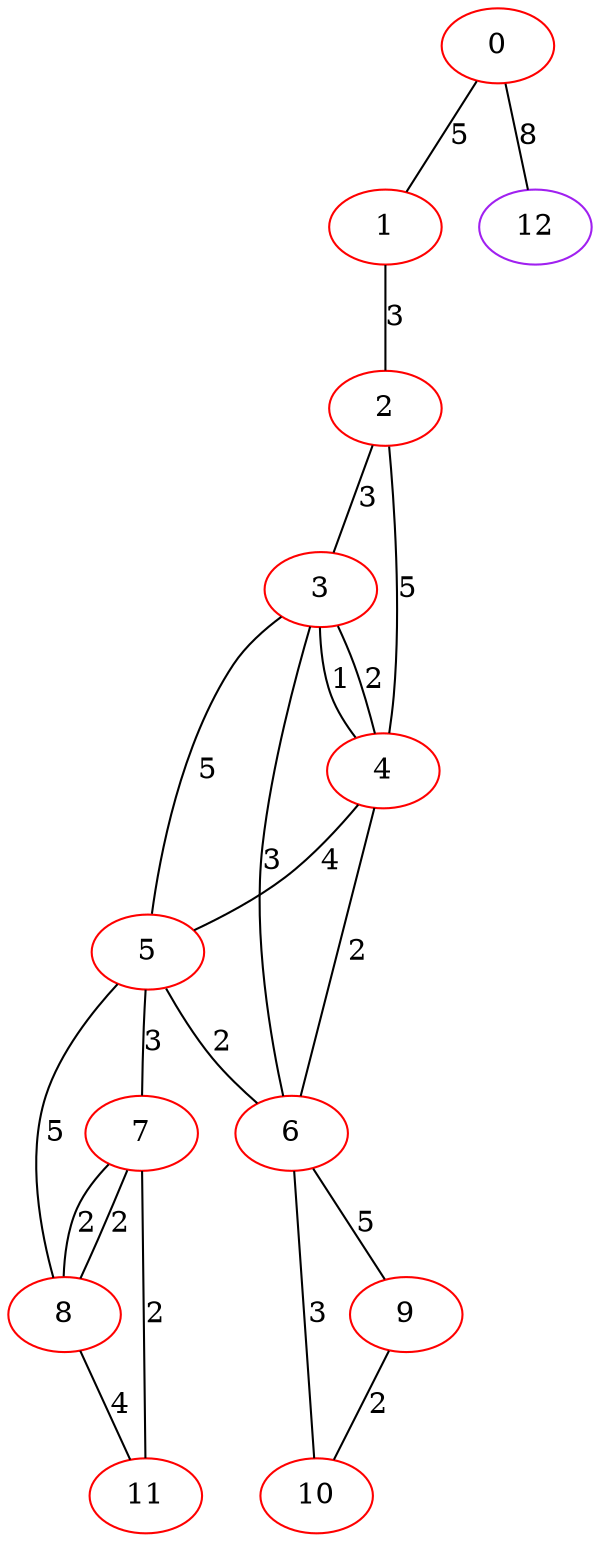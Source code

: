 graph "" {
0 [color=red, weight=1];
1 [color=red, weight=1];
2 [color=red, weight=1];
3 [color=red, weight=1];
4 [color=red, weight=1];
5 [color=red, weight=1];
6 [color=red, weight=1];
7 [color=red, weight=1];
8 [color=red, weight=1];
9 [color=red, weight=1];
10 [color=red, weight=1];
11 [color=red, weight=1];
12 [color=purple, weight=4];
0 -- 1  [key=0, label=5];
0 -- 12  [key=0, label=8];
1 -- 2  [key=0, label=3];
2 -- 3  [key=0, label=3];
2 -- 4  [key=0, label=5];
3 -- 4  [key=0, label=2];
3 -- 4  [key=1, label=1];
3 -- 5  [key=0, label=5];
3 -- 6  [key=0, label=3];
4 -- 5  [key=0, label=4];
4 -- 6  [key=0, label=2];
5 -- 8  [key=0, label=5];
5 -- 6  [key=0, label=2];
5 -- 7  [key=0, label=3];
6 -- 9  [key=0, label=5];
6 -- 10  [key=0, label=3];
7 -- 8  [key=0, label=2];
7 -- 8  [key=1, label=2];
7 -- 11  [key=0, label=2];
8 -- 11  [key=0, label=4];
9 -- 10  [key=0, label=2];
}

